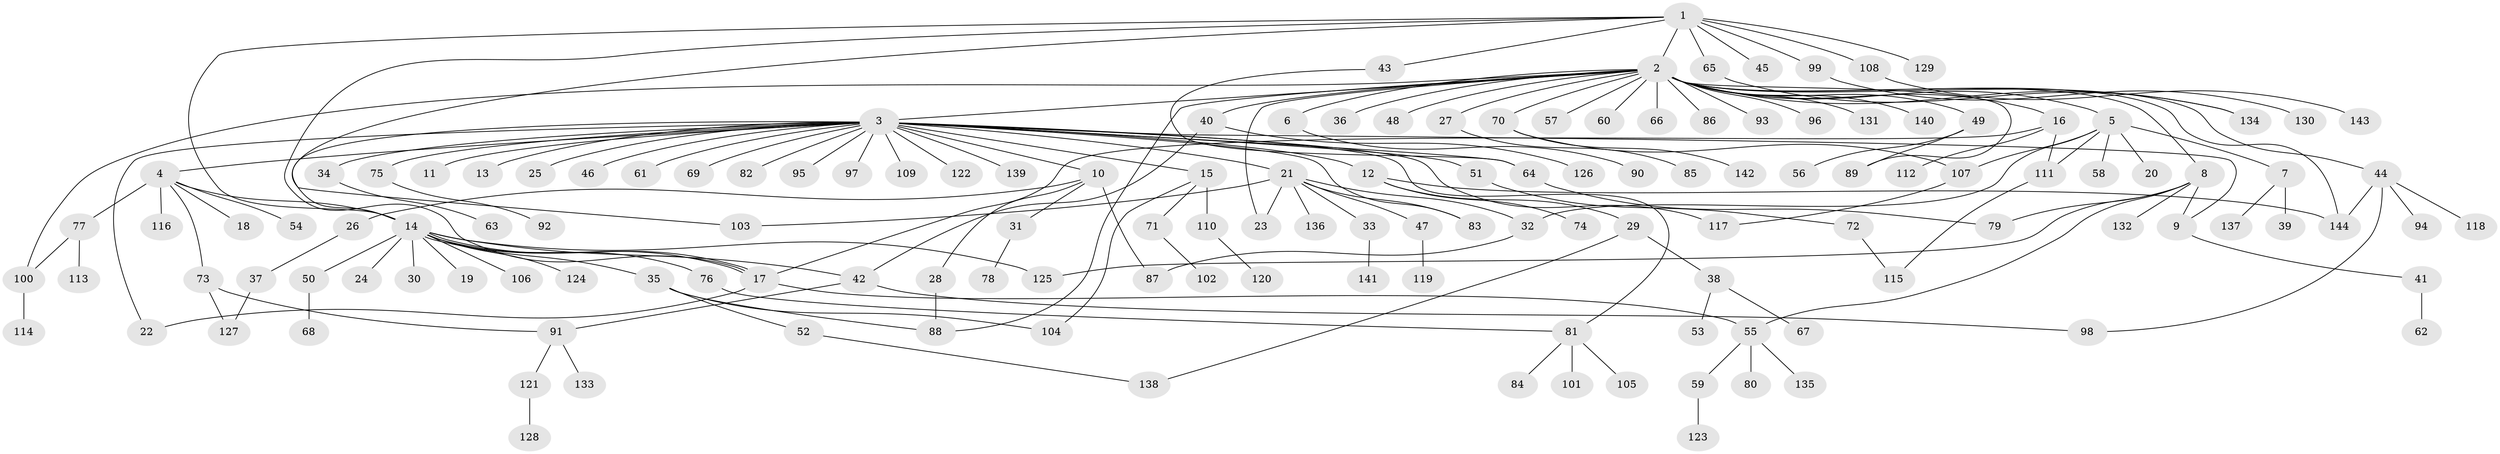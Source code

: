 // coarse degree distribution, {10: 0.009174311926605505, 26: 0.009174311926605505, 27: 0.009174311926605505, 6: 0.027522935779816515, 1: 0.5321100917431193, 2: 0.22018348623853212, 5: 0.045871559633027525, 3: 0.08256880733944955, 17: 0.009174311926605505, 4: 0.045871559633027525, 8: 0.009174311926605505}
// Generated by graph-tools (version 1.1) at 2025/51/02/27/25 19:51:59]
// undirected, 144 vertices, 177 edges
graph export_dot {
graph [start="1"]
  node [color=gray90,style=filled];
  1;
  2;
  3;
  4;
  5;
  6;
  7;
  8;
  9;
  10;
  11;
  12;
  13;
  14;
  15;
  16;
  17;
  18;
  19;
  20;
  21;
  22;
  23;
  24;
  25;
  26;
  27;
  28;
  29;
  30;
  31;
  32;
  33;
  34;
  35;
  36;
  37;
  38;
  39;
  40;
  41;
  42;
  43;
  44;
  45;
  46;
  47;
  48;
  49;
  50;
  51;
  52;
  53;
  54;
  55;
  56;
  57;
  58;
  59;
  60;
  61;
  62;
  63;
  64;
  65;
  66;
  67;
  68;
  69;
  70;
  71;
  72;
  73;
  74;
  75;
  76;
  77;
  78;
  79;
  80;
  81;
  82;
  83;
  84;
  85;
  86;
  87;
  88;
  89;
  90;
  91;
  92;
  93;
  94;
  95;
  96;
  97;
  98;
  99;
  100;
  101;
  102;
  103;
  104;
  105;
  106;
  107;
  108;
  109;
  110;
  111;
  112;
  113;
  114;
  115;
  116;
  117;
  118;
  119;
  120;
  121;
  122;
  123;
  124;
  125;
  126;
  127;
  128;
  129;
  130;
  131;
  132;
  133;
  134;
  135;
  136;
  137;
  138;
  139;
  140;
  141;
  142;
  143;
  144;
  1 -- 2;
  1 -- 14;
  1 -- 17;
  1 -- 43;
  1 -- 45;
  1 -- 65;
  1 -- 99;
  1 -- 103;
  1 -- 108;
  1 -- 129;
  2 -- 3;
  2 -- 5;
  2 -- 6;
  2 -- 8;
  2 -- 16;
  2 -- 23;
  2 -- 27;
  2 -- 36;
  2 -- 40;
  2 -- 44;
  2 -- 48;
  2 -- 49;
  2 -- 57;
  2 -- 60;
  2 -- 66;
  2 -- 70;
  2 -- 86;
  2 -- 88;
  2 -- 89;
  2 -- 93;
  2 -- 96;
  2 -- 100;
  2 -- 131;
  2 -- 134;
  2 -- 140;
  2 -- 144;
  3 -- 4;
  3 -- 9;
  3 -- 10;
  3 -- 11;
  3 -- 12;
  3 -- 13;
  3 -- 14;
  3 -- 15;
  3 -- 21;
  3 -- 22;
  3 -- 25;
  3 -- 34;
  3 -- 46;
  3 -- 51;
  3 -- 61;
  3 -- 64;
  3 -- 69;
  3 -- 75;
  3 -- 81;
  3 -- 82;
  3 -- 83;
  3 -- 95;
  3 -- 97;
  3 -- 109;
  3 -- 117;
  3 -- 122;
  3 -- 139;
  4 -- 14;
  4 -- 18;
  4 -- 54;
  4 -- 73;
  4 -- 77;
  4 -- 116;
  5 -- 7;
  5 -- 20;
  5 -- 32;
  5 -- 58;
  5 -- 107;
  5 -- 111;
  6 -- 90;
  7 -- 39;
  7 -- 137;
  8 -- 9;
  8 -- 55;
  8 -- 79;
  8 -- 125;
  8 -- 132;
  9 -- 41;
  10 -- 26;
  10 -- 28;
  10 -- 31;
  10 -- 87;
  12 -- 29;
  12 -- 74;
  12 -- 144;
  14 -- 17;
  14 -- 17;
  14 -- 19;
  14 -- 24;
  14 -- 30;
  14 -- 35;
  14 -- 42;
  14 -- 50;
  14 -- 76;
  14 -- 106;
  14 -- 124;
  14 -- 125;
  15 -- 71;
  15 -- 104;
  15 -- 110;
  16 -- 17;
  16 -- 111;
  16 -- 112;
  17 -- 22;
  17 -- 55;
  21 -- 23;
  21 -- 32;
  21 -- 33;
  21 -- 47;
  21 -- 83;
  21 -- 103;
  21 -- 136;
  26 -- 37;
  27 -- 85;
  28 -- 88;
  29 -- 38;
  29 -- 138;
  31 -- 78;
  32 -- 87;
  33 -- 141;
  34 -- 63;
  35 -- 52;
  35 -- 88;
  35 -- 104;
  37 -- 127;
  38 -- 53;
  38 -- 67;
  40 -- 42;
  40 -- 126;
  41 -- 62;
  42 -- 91;
  42 -- 98;
  43 -- 64;
  44 -- 94;
  44 -- 98;
  44 -- 118;
  44 -- 144;
  47 -- 119;
  49 -- 56;
  49 -- 89;
  50 -- 68;
  51 -- 72;
  52 -- 138;
  55 -- 59;
  55 -- 80;
  55 -- 135;
  59 -- 123;
  64 -- 79;
  65 -- 134;
  70 -- 107;
  70 -- 142;
  71 -- 102;
  72 -- 115;
  73 -- 91;
  73 -- 127;
  75 -- 92;
  76 -- 81;
  77 -- 100;
  77 -- 113;
  81 -- 84;
  81 -- 101;
  81 -- 105;
  91 -- 121;
  91 -- 133;
  99 -- 130;
  100 -- 114;
  107 -- 117;
  108 -- 143;
  110 -- 120;
  111 -- 115;
  121 -- 128;
}
